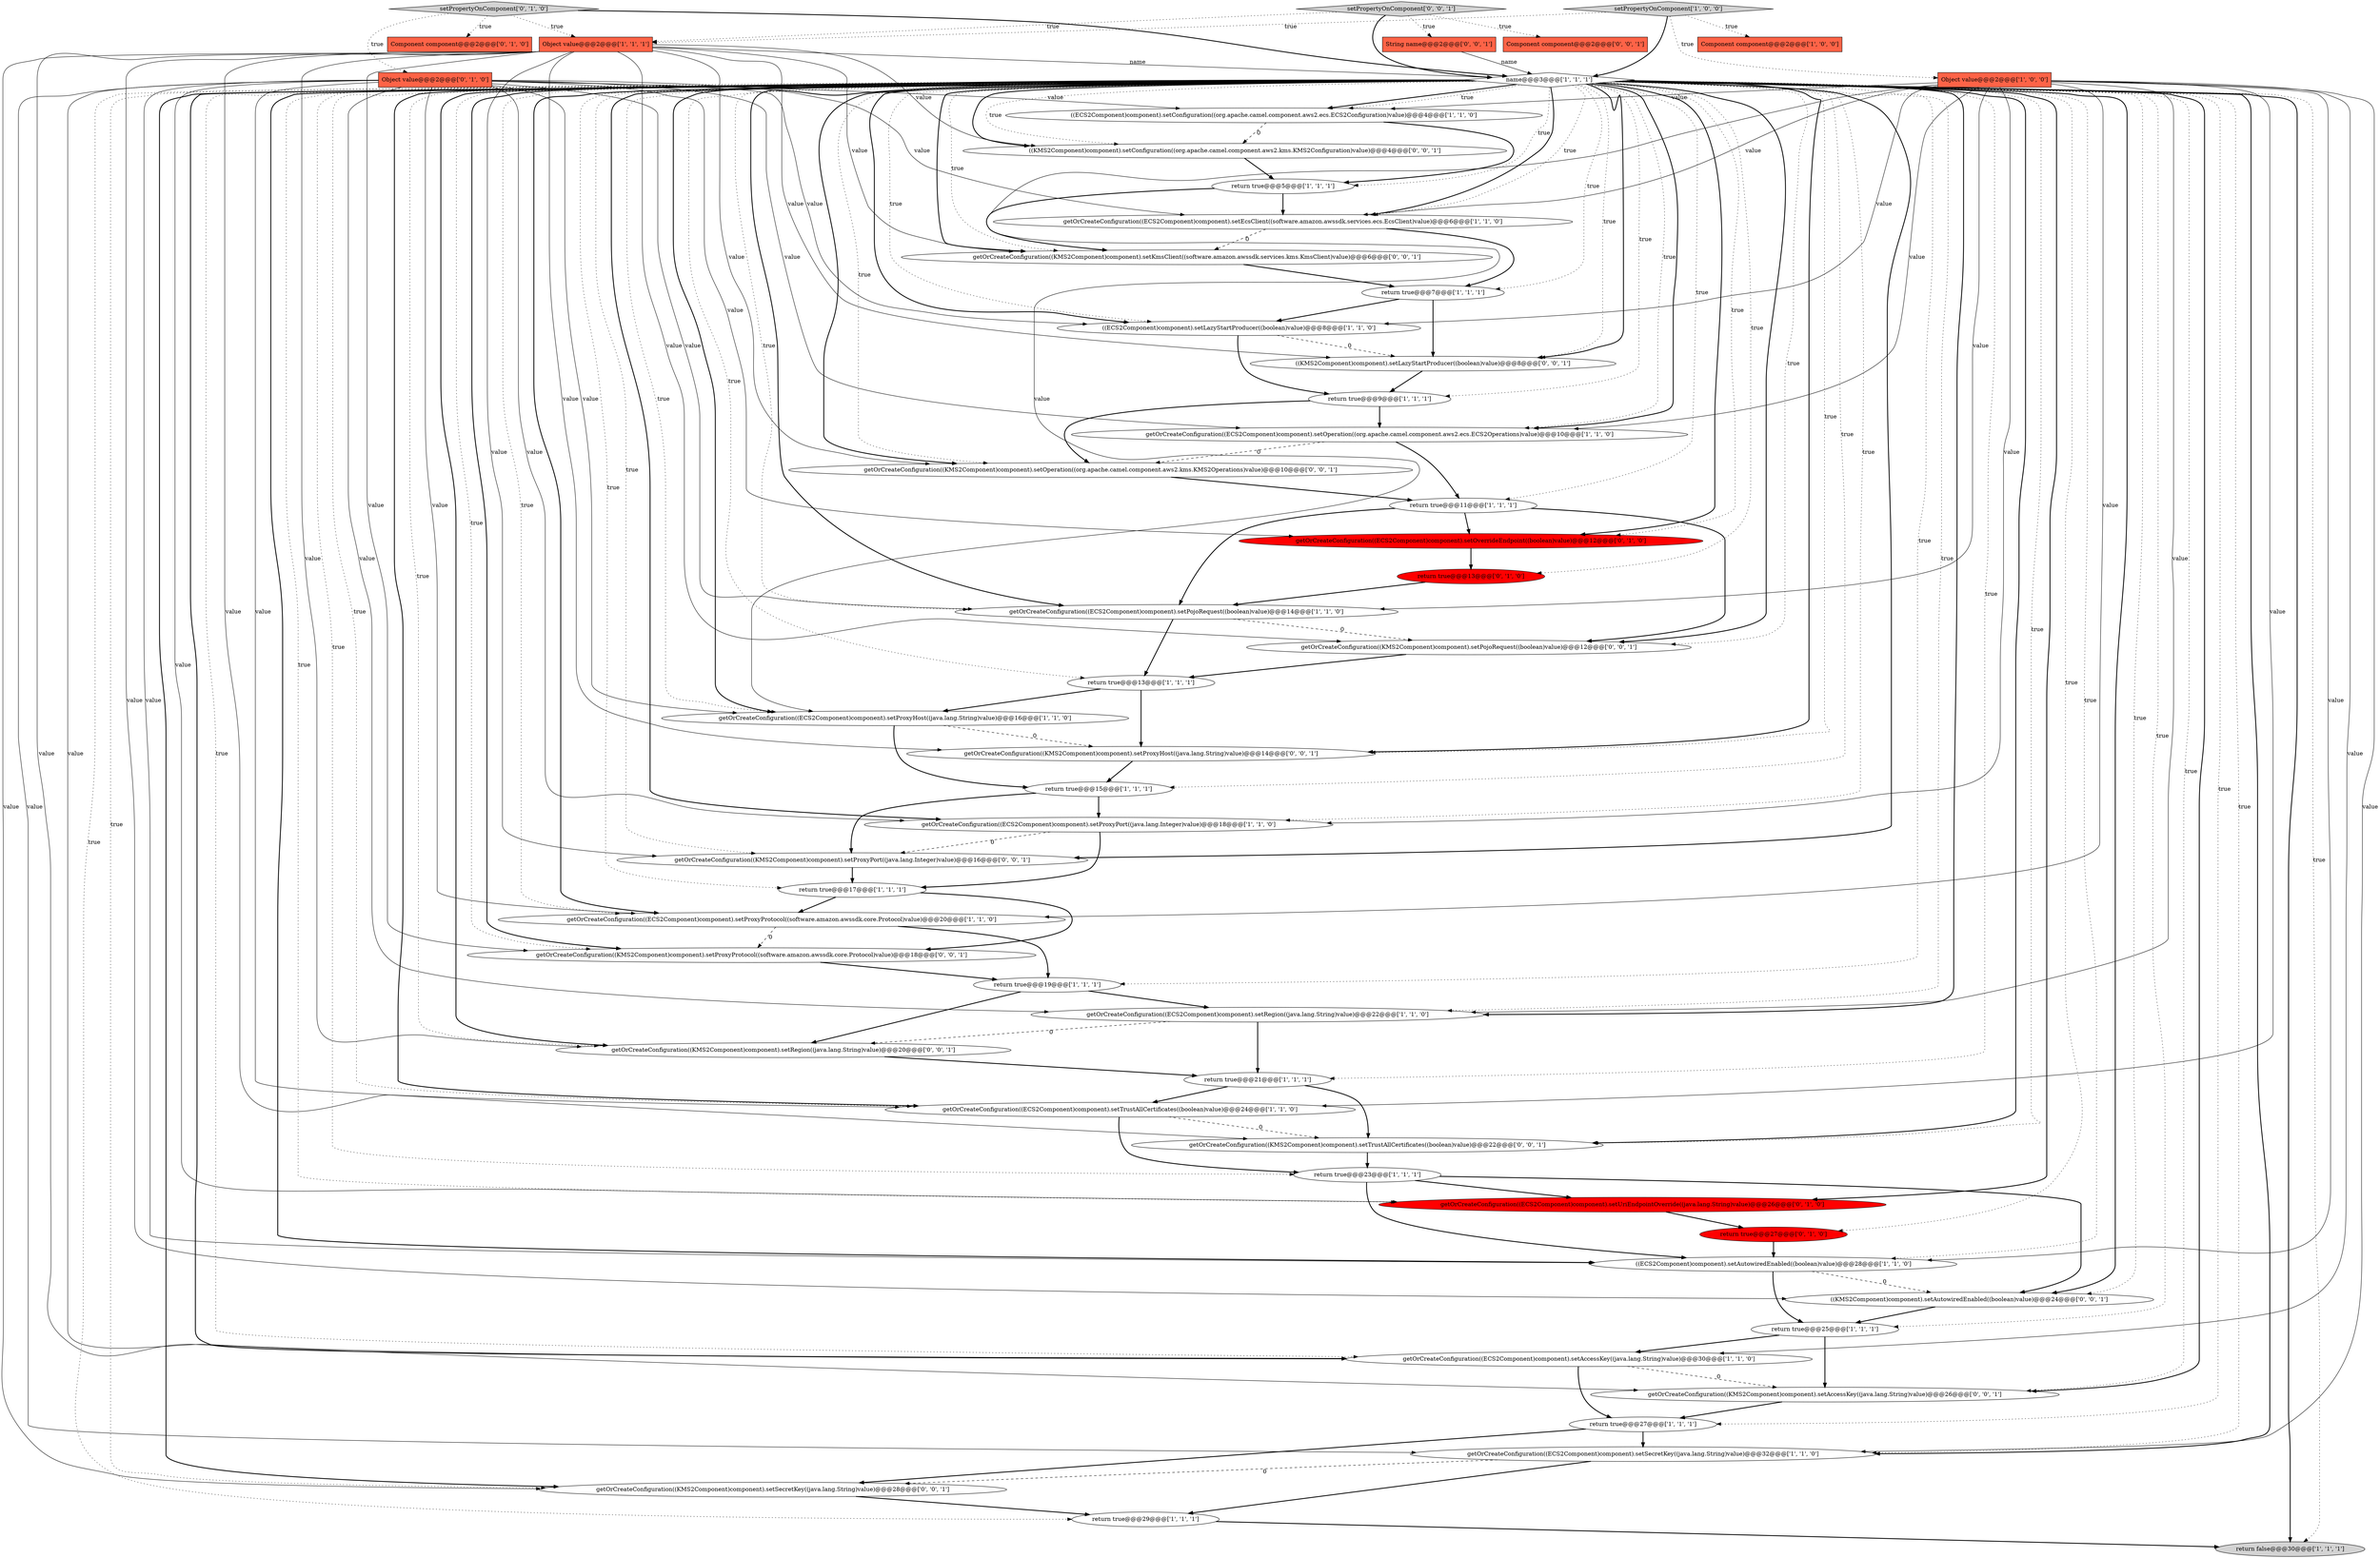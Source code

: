 digraph {
10 [style = filled, label = "return true@@@19@@@['1', '1', '1']", fillcolor = white, shape = ellipse image = "AAA0AAABBB1BBB"];
32 [style = filled, label = "setPropertyOnComponent['0', '1', '0']", fillcolor = lightgray, shape = diamond image = "AAA0AAABBB2BBB"];
5 [style = filled, label = "return false@@@30@@@['1', '1', '1']", fillcolor = lightgray, shape = ellipse image = "AAA0AAABBB1BBB"];
8 [style = filled, label = "return true@@@5@@@['1', '1', '1']", fillcolor = white, shape = ellipse image = "AAA0AAABBB1BBB"];
6 [style = filled, label = "getOrCreateConfiguration((ECS2Component)component).setEcsClient((software.amazon.awssdk.services.ecs.EcsClient)value)@@@6@@@['1', '1', '0']", fillcolor = white, shape = ellipse image = "AAA0AAABBB1BBB"];
36 [style = filled, label = "getOrCreateConfiguration((ECS2Component)component).setOverrideEndpoint((boolean)value)@@@12@@@['0', '1', '0']", fillcolor = red, shape = ellipse image = "AAA1AAABBB2BBB"];
33 [style = filled, label = "return true@@@27@@@['0', '1', '0']", fillcolor = red, shape = ellipse image = "AAA1AAABBB2BBB"];
27 [style = filled, label = "return true@@@23@@@['1', '1', '1']", fillcolor = white, shape = ellipse image = "AAA0AAABBB1BBB"];
40 [style = filled, label = "getOrCreateConfiguration((KMS2Component)component).setSecretKey((java.lang.String)value)@@@28@@@['0', '0', '1']", fillcolor = white, shape = ellipse image = "AAA0AAABBB3BBB"];
13 [style = filled, label = "return true@@@27@@@['1', '1', '1']", fillcolor = white, shape = ellipse image = "AAA0AAABBB1BBB"];
41 [style = filled, label = "getOrCreateConfiguration((KMS2Component)component).setProxyPort((java.lang.Integer)value)@@@16@@@['0', '0', '1']", fillcolor = white, shape = ellipse image = "AAA0AAABBB3BBB"];
1 [style = filled, label = "return true@@@21@@@['1', '1', '1']", fillcolor = white, shape = ellipse image = "AAA0AAABBB1BBB"];
7 [style = filled, label = "return true@@@9@@@['1', '1', '1']", fillcolor = white, shape = ellipse image = "AAA0AAABBB1BBB"];
24 [style = filled, label = "Object value@@@2@@@['1', '1', '1']", fillcolor = tomato, shape = box image = "AAA0AAABBB1BBB"];
44 [style = filled, label = "Component component@@@2@@@['0', '0', '1']", fillcolor = tomato, shape = box image = "AAA0AAABBB3BBB"];
21 [style = filled, label = "return true@@@11@@@['1', '1', '1']", fillcolor = white, shape = ellipse image = "AAA0AAABBB1BBB"];
0 [style = filled, label = "getOrCreateConfiguration((ECS2Component)component).setOperation((org.apache.camel.component.aws2.ecs.ECS2Operations)value)@@@10@@@['1', '1', '0']", fillcolor = white, shape = ellipse image = "AAA0AAABBB1BBB"];
53 [style = filled, label = "getOrCreateConfiguration((KMS2Component)component).setAccessKey((java.lang.String)value)@@@26@@@['0', '0', '1']", fillcolor = white, shape = ellipse image = "AAA0AAABBB3BBB"];
42 [style = filled, label = "getOrCreateConfiguration((KMS2Component)component).setProxyProtocol((software.amazon.awssdk.core.Protocol)value)@@@18@@@['0', '0', '1']", fillcolor = white, shape = ellipse image = "AAA0AAABBB3BBB"];
46 [style = filled, label = "((KMS2Component)component).setConfiguration((org.apache.camel.component.aws2.kms.KMS2Configuration)value)@@@4@@@['0', '0', '1']", fillcolor = white, shape = ellipse image = "AAA0AAABBB3BBB"];
37 [style = filled, label = "Component component@@@2@@@['0', '1', '0']", fillcolor = tomato, shape = box image = "AAA0AAABBB2BBB"];
35 [style = filled, label = "Object value@@@2@@@['0', '1', '0']", fillcolor = tomato, shape = box image = "AAA0AAABBB2BBB"];
29 [style = filled, label = "return true@@@29@@@['1', '1', '1']", fillcolor = white, shape = ellipse image = "AAA0AAABBB1BBB"];
54 [style = filled, label = "getOrCreateConfiguration((KMS2Component)component).setOperation((org.apache.camel.component.aws2.kms.KMS2Operations)value)@@@10@@@['0', '0', '1']", fillcolor = white, shape = ellipse image = "AAA0AAABBB3BBB"];
19 [style = filled, label = "name@@@3@@@['1', '1', '1']", fillcolor = white, shape = diamond image = "AAA0AAABBB1BBB"];
45 [style = filled, label = "getOrCreateConfiguration((KMS2Component)component).setPojoRequest((boolean)value)@@@12@@@['0', '0', '1']", fillcolor = white, shape = ellipse image = "AAA0AAABBB3BBB"];
22 [style = filled, label = "return true@@@13@@@['1', '1', '1']", fillcolor = white, shape = ellipse image = "AAA0AAABBB1BBB"];
38 [style = filled, label = "return true@@@13@@@['0', '1', '0']", fillcolor = red, shape = ellipse image = "AAA1AAABBB2BBB"];
51 [style = filled, label = "getOrCreateConfiguration((KMS2Component)component).setTrustAllCertificates((boolean)value)@@@22@@@['0', '0', '1']", fillcolor = white, shape = ellipse image = "AAA0AAABBB3BBB"];
11 [style = filled, label = "return true@@@7@@@['1', '1', '1']", fillcolor = white, shape = ellipse image = "AAA0AAABBB1BBB"];
18 [style = filled, label = "getOrCreateConfiguration((ECS2Component)component).setAccessKey((java.lang.String)value)@@@30@@@['1', '1', '0']", fillcolor = white, shape = ellipse image = "AAA0AAABBB1BBB"];
25 [style = filled, label = "((ECS2Component)component).setAutowiredEnabled((boolean)value)@@@28@@@['1', '1', '0']", fillcolor = white, shape = ellipse image = "AAA0AAABBB1BBB"];
15 [style = filled, label = "Object value@@@2@@@['1', '0', '0']", fillcolor = tomato, shape = box image = "AAA0AAABBB1BBB"];
16 [style = filled, label = "getOrCreateConfiguration((ECS2Component)component).setProxyPort((java.lang.Integer)value)@@@18@@@['1', '1', '0']", fillcolor = white, shape = ellipse image = "AAA0AAABBB1BBB"];
43 [style = filled, label = "String name@@@2@@@['0', '0', '1']", fillcolor = tomato, shape = box image = "AAA0AAABBB3BBB"];
50 [style = filled, label = "getOrCreateConfiguration((KMS2Component)component).setKmsClient((software.amazon.awssdk.services.kms.KmsClient)value)@@@6@@@['0', '0', '1']", fillcolor = white, shape = ellipse image = "AAA0AAABBB3BBB"];
3 [style = filled, label = "getOrCreateConfiguration((ECS2Component)component).setProxyProtocol((software.amazon.awssdk.core.Protocol)value)@@@20@@@['1', '1', '0']", fillcolor = white, shape = ellipse image = "AAA0AAABBB1BBB"];
28 [style = filled, label = "getOrCreateConfiguration((ECS2Component)component).setRegion((java.lang.String)value)@@@22@@@['1', '1', '0']", fillcolor = white, shape = ellipse image = "AAA0AAABBB1BBB"];
26 [style = filled, label = "((ECS2Component)component).setConfiguration((org.apache.camel.component.aws2.ecs.ECS2Configuration)value)@@@4@@@['1', '1', '0']", fillcolor = white, shape = ellipse image = "AAA0AAABBB1BBB"];
23 [style = filled, label = "return true@@@25@@@['1', '1', '1']", fillcolor = white, shape = ellipse image = "AAA0AAABBB1BBB"];
14 [style = filled, label = "Component component@@@2@@@['1', '0', '0']", fillcolor = tomato, shape = box image = "AAA0AAABBB1BBB"];
52 [style = filled, label = "getOrCreateConfiguration((KMS2Component)component).setRegion((java.lang.String)value)@@@20@@@['0', '0', '1']", fillcolor = white, shape = ellipse image = "AAA0AAABBB3BBB"];
4 [style = filled, label = "getOrCreateConfiguration((ECS2Component)component).setPojoRequest((boolean)value)@@@14@@@['1', '1', '0']", fillcolor = white, shape = ellipse image = "AAA0AAABBB1BBB"];
20 [style = filled, label = "((ECS2Component)component).setLazyStartProducer((boolean)value)@@@8@@@['1', '1', '0']", fillcolor = white, shape = ellipse image = "AAA0AAABBB1BBB"];
31 [style = filled, label = "return true@@@15@@@['1', '1', '1']", fillcolor = white, shape = ellipse image = "AAA0AAABBB1BBB"];
49 [style = filled, label = "setPropertyOnComponent['0', '0', '1']", fillcolor = lightgray, shape = diamond image = "AAA0AAABBB3BBB"];
2 [style = filled, label = "setPropertyOnComponent['1', '0', '0']", fillcolor = lightgray, shape = diamond image = "AAA0AAABBB1BBB"];
34 [style = filled, label = "getOrCreateConfiguration((ECS2Component)component).setUriEndpointOverride((java.lang.String)value)@@@26@@@['0', '1', '0']", fillcolor = red, shape = ellipse image = "AAA1AAABBB2BBB"];
47 [style = filled, label = "((KMS2Component)component).setAutowiredEnabled((boolean)value)@@@24@@@['0', '0', '1']", fillcolor = white, shape = ellipse image = "AAA0AAABBB3BBB"];
9 [style = filled, label = "getOrCreateConfiguration((ECS2Component)component).setTrustAllCertificates((boolean)value)@@@24@@@['1', '1', '0']", fillcolor = white, shape = ellipse image = "AAA0AAABBB1BBB"];
12 [style = filled, label = "getOrCreateConfiguration((ECS2Component)component).setSecretKey((java.lang.String)value)@@@32@@@['1', '1', '0']", fillcolor = white, shape = ellipse image = "AAA0AAABBB1BBB"];
48 [style = filled, label = "((KMS2Component)component).setLazyStartProducer((boolean)value)@@@8@@@['0', '0', '1']", fillcolor = white, shape = ellipse image = "AAA0AAABBB3BBB"];
39 [style = filled, label = "getOrCreateConfiguration((KMS2Component)component).setProxyHost((java.lang.String)value)@@@14@@@['0', '0', '1']", fillcolor = white, shape = ellipse image = "AAA0AAABBB3BBB"];
30 [style = filled, label = "return true@@@17@@@['1', '1', '1']", fillcolor = white, shape = ellipse image = "AAA0AAABBB1BBB"];
17 [style = filled, label = "getOrCreateConfiguration((ECS2Component)component).setProxyHost((java.lang.String)value)@@@16@@@['1', '1', '0']", fillcolor = white, shape = ellipse image = "AAA0AAABBB1BBB"];
19->10 [style = dotted, label="true"];
19->40 [style = dotted, label="true"];
52->1 [style = bold, label=""];
29->5 [style = bold, label=""];
2->15 [style = dotted, label="true"];
38->4 [style = bold, label=""];
19->53 [style = dotted, label="true"];
8->6 [style = bold, label=""];
19->36 [style = bold, label=""];
19->45 [style = dotted, label="true"];
43->19 [style = solid, label="name"];
35->16 [style = solid, label="value"];
19->5 [style = bold, label=""];
21->36 [style = bold, label=""];
19->9 [style = bold, label=""];
33->25 [style = bold, label=""];
24->41 [style = solid, label="value"];
39->31 [style = bold, label=""];
19->11 [style = dotted, label="true"];
45->22 [style = bold, label=""];
15->6 [style = solid, label="value"];
6->11 [style = bold, label=""];
6->50 [style = dashed, label="0"];
15->28 [style = solid, label="value"];
32->37 [style = dotted, label="true"];
19->28 [style = bold, label=""];
19->3 [style = bold, label=""];
27->25 [style = bold, label=""];
28->52 [style = dashed, label="0"];
24->45 [style = solid, label="value"];
15->4 [style = solid, label="value"];
19->42 [style = bold, label=""];
19->34 [style = bold, label=""];
19->18 [style = bold, label=""];
24->39 [style = solid, label="value"];
32->24 [style = dotted, label="true"];
32->35 [style = dotted, label="true"];
19->12 [style = bold, label=""];
11->48 [style = bold, label=""];
19->17 [style = dotted, label="true"];
18->53 [style = dashed, label="0"];
19->38 [style = dotted, label="true"];
2->24 [style = dotted, label="true"];
19->54 [style = dotted, label="true"];
19->20 [style = bold, label=""];
30->42 [style = bold, label=""];
34->33 [style = bold, label=""];
19->39 [style = bold, label=""];
19->33 [style = dotted, label="true"];
19->27 [style = dotted, label="true"];
7->0 [style = bold, label=""];
20->48 [style = dashed, label="0"];
19->21 [style = dotted, label="true"];
0->21 [style = bold, label=""];
13->40 [style = bold, label=""];
0->54 [style = dashed, label="0"];
19->36 [style = dotted, label="true"];
19->6 [style = bold, label=""];
24->47 [style = solid, label="value"];
19->25 [style = bold, label=""];
35->18 [style = solid, label="value"];
15->3 [style = solid, label="value"];
15->12 [style = solid, label="value"];
3->10 [style = bold, label=""];
21->45 [style = bold, label=""];
41->30 [style = bold, label=""];
16->41 [style = dashed, label="0"];
13->12 [style = bold, label=""];
12->29 [style = bold, label=""];
19->29 [style = dotted, label="true"];
35->12 [style = solid, label="value"];
35->6 [style = solid, label="value"];
49->44 [style = dotted, label="true"];
35->20 [style = solid, label="value"];
19->4 [style = dotted, label="true"];
19->0 [style = dotted, label="true"];
19->3 [style = dotted, label="true"];
19->26 [style = bold, label=""];
19->41 [style = bold, label=""];
1->51 [style = bold, label=""];
24->19 [style = solid, label="name"];
19->9 [style = dotted, label="true"];
35->17 [style = solid, label="value"];
19->22 [style = dotted, label="true"];
19->41 [style = dotted, label="true"];
31->41 [style = bold, label=""];
35->4 [style = solid, label="value"];
22->17 [style = bold, label=""];
51->27 [style = bold, label=""];
19->46 [style = bold, label=""];
20->7 [style = bold, label=""];
27->47 [style = bold, label=""];
24->53 [style = solid, label="value"];
4->22 [style = bold, label=""];
19->26 [style = dotted, label="true"];
40->29 [style = bold, label=""];
21->4 [style = bold, label=""];
19->47 [style = dotted, label="true"];
19->1 [style = dotted, label="true"];
17->39 [style = dashed, label="0"];
19->34 [style = dotted, label="true"];
24->46 [style = solid, label="value"];
24->48 [style = solid, label="value"];
24->42 [style = solid, label="value"];
19->18 [style = dotted, label="true"];
35->34 [style = solid, label="value"];
15->20 [style = solid, label="value"];
19->12 [style = dotted, label="true"];
25->47 [style = dashed, label="0"];
15->16 [style = solid, label="value"];
26->8 [style = bold, label=""];
19->50 [style = bold, label=""];
19->17 [style = bold, label=""];
19->7 [style = dotted, label="true"];
32->19 [style = bold, label=""];
24->52 [style = solid, label="value"];
19->30 [style = dotted, label="true"];
19->42 [style = dotted, label="true"];
7->54 [style = bold, label=""];
19->8 [style = dotted, label="true"];
1->9 [style = bold, label=""];
19->0 [style = bold, label=""];
15->18 [style = solid, label="value"];
19->16 [style = bold, label=""];
19->54 [style = bold, label=""];
9->27 [style = bold, label=""];
35->28 [style = solid, label="value"];
24->50 [style = solid, label="value"];
4->45 [style = dashed, label="0"];
9->51 [style = dashed, label="0"];
15->17 [style = solid, label="value"];
24->51 [style = solid, label="value"];
19->28 [style = dotted, label="true"];
19->45 [style = bold, label=""];
19->47 [style = bold, label=""];
27->34 [style = bold, label=""];
19->53 [style = bold, label=""];
30->3 [style = bold, label=""];
16->30 [style = bold, label=""];
35->0 [style = solid, label="value"];
46->8 [style = bold, label=""];
15->0 [style = solid, label="value"];
49->19 [style = bold, label=""];
19->5 [style = dotted, label="true"];
54->21 [style = bold, label=""];
8->50 [style = bold, label=""];
2->14 [style = dotted, label="true"];
48->7 [style = bold, label=""];
22->39 [style = bold, label=""];
19->39 [style = dotted, label="true"];
19->40 [style = bold, label=""];
19->51 [style = bold, label=""];
47->23 [style = bold, label=""];
49->43 [style = dotted, label="true"];
19->31 [style = dotted, label="true"];
23->18 [style = bold, label=""];
53->13 [style = bold, label=""];
19->50 [style = dotted, label="true"];
24->54 [style = solid, label="value"];
11->20 [style = bold, label=""];
19->25 [style = dotted, label="true"];
2->19 [style = bold, label=""];
19->48 [style = dotted, label="true"];
10->28 [style = bold, label=""];
19->48 [style = bold, label=""];
35->25 [style = solid, label="value"];
31->16 [style = bold, label=""];
25->23 [style = bold, label=""];
35->3 [style = solid, label="value"];
19->20 [style = dotted, label="true"];
17->31 [style = bold, label=""];
19->23 [style = dotted, label="true"];
19->13 [style = dotted, label="true"];
28->1 [style = bold, label=""];
10->52 [style = bold, label=""];
15->25 [style = solid, label="value"];
19->52 [style = dotted, label="true"];
35->26 [style = solid, label="value"];
19->51 [style = dotted, label="true"];
35->36 [style = solid, label="value"];
50->11 [style = bold, label=""];
12->40 [style = dashed, label="0"];
49->24 [style = dotted, label="true"];
42->10 [style = bold, label=""];
35->9 [style = solid, label="value"];
19->46 [style = dotted, label="true"];
19->16 [style = dotted, label="true"];
18->13 [style = bold, label=""];
23->53 [style = bold, label=""];
15->26 [style = solid, label="value"];
19->6 [style = dotted, label="true"];
19->4 [style = bold, label=""];
36->38 [style = bold, label=""];
24->40 [style = solid, label="value"];
3->42 [style = dashed, label="0"];
19->52 [style = bold, label=""];
26->46 [style = dashed, label="0"];
15->9 [style = solid, label="value"];
}
